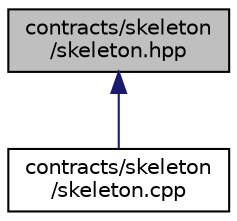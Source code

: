 digraph "contracts/skeleton/skeleton.hpp"
{
  edge [fontname="Helvetica",fontsize="10",labelfontname="Helvetica",labelfontsize="10"];
  node [fontname="Helvetica",fontsize="10",shape=record];
  Node84 [label="contracts/skeleton\l/skeleton.hpp",height=0.2,width=0.4,color="black", fillcolor="grey75", style="filled", fontcolor="black"];
  Node84 -> Node85 [dir="back",color="midnightblue",fontsize="10",style="solid"];
  Node85 [label="contracts/skeleton\l/skeleton.cpp",height=0.2,width=0.4,color="black", fillcolor="white", style="filled",URL="$skeleton_8cpp.html"];
}
